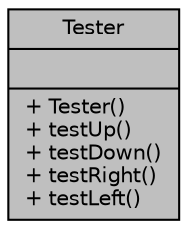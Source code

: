 digraph "Tester"
{
  edge [fontname="Helvetica",fontsize="10",labelfontname="Helvetica",labelfontsize="10"];
  node [fontname="Helvetica",fontsize="10",shape=record];
  Node1 [label="{Tester\n||+ Tester()\l+ testUp()\l+ testDown()\l+ testRight()\l+ testLeft()\l}",height=0.2,width=0.4,color="black", fillcolor="grey75", style="filled", fontcolor="black"];
}
